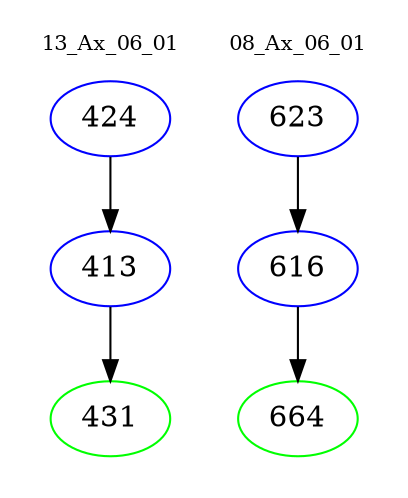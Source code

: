 digraph{
subgraph cluster_0 {
color = white
label = "13_Ax_06_01";
fontsize=10;
T0_424 [label="424", color="blue"]
T0_424 -> T0_413 [color="black"]
T0_413 [label="413", color="blue"]
T0_413 -> T0_431 [color="black"]
T0_431 [label="431", color="green"]
}
subgraph cluster_1 {
color = white
label = "08_Ax_06_01";
fontsize=10;
T1_623 [label="623", color="blue"]
T1_623 -> T1_616 [color="black"]
T1_616 [label="616", color="blue"]
T1_616 -> T1_664 [color="black"]
T1_664 [label="664", color="green"]
}
}
